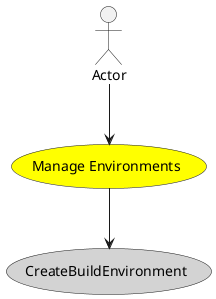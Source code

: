 @startuml


usecase "Manage Environments" as ManageEnvironments #yellow

Actor "Actor" as Actor

Actor --> ManageEnvironments



usecase "CreateBuildEnvironment" as CreateBuildEnvironment #lightgrey

ManageEnvironments --> CreateBuildEnvironment









@enduml
